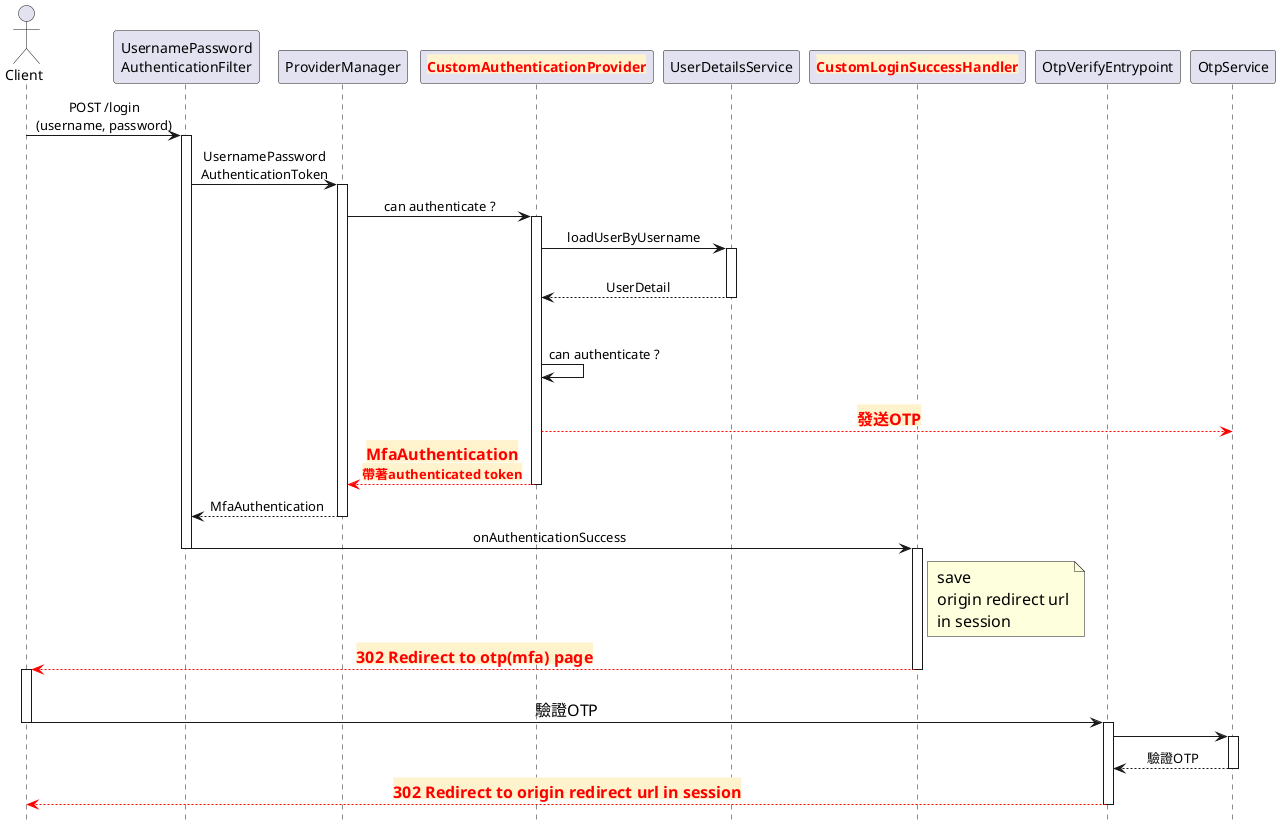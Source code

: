 @startuml
hide footbox
skinparam ResponseMessageBelowArrow true
skinparam SequenceMessageAlign center


actor "Client" as Client
participant "UsernamePassword\nAuthenticationFilter" as Filter
participant "ProviderManager" as Manager
participant "<back:#fff3cd><color:red>**CustomAuthenticationProvider**</color></back>" as Provider
participant "UserDetailsService" as UDS
participant "<back:#fff3cd><color:red>**CustomLoginSuccessHandler**</color></back>" as SuccessHandler
participant "OtpVerifyEntrypoint" as OVE
participant "OtpService" as OTS

Client -> Filter : POST /login\n(username, password)
activate Filter

Filter -> Manager : UsernamePassword\nAuthenticationToken
activate Manager

Manager -> Provider : can authenticate ?
activate Provider

Provider -> UDS : loadUserByUsername
activate UDS
UDS --> Provider : \n UserDetail
deactivate UDS

Provider -> Provider : \n\ncan authenticate ?
Provider -[#red]-> OTS: \n <size:16><back:#fff3cd><color:red>**發送OTP**</color></back>
Provider -[#red]--> Manager : <size:16><back:#fff3cd><color:red>**MfaAuthentication**</color></back>\n<back:#fff3cd><color:red>**帶著authenticated token**</color></back>
deactivate Provider

Manager --> Filter : MfaAuthentication
deactivate Manager

Filter -> SuccessHandler : onAuthenticationSuccess
deactivate Filter
activate SuccessHandler
note right of SuccessHandler
<size:16> save
<size:16> origin redirect url
<size:16> in session
end note
SuccessHandler -[#red]-> Client : <size:16><back:#fff3cd><color:red>**302 Redirect to otp(mfa) page**</color></back>
deactivate SuccessHandler
activate Client
Client -> OVE : \n <size:16>驗證OTP
deactivate Client
activate OVE
OVE -> OTS :
activate OTS
OTS --> OVE : 驗證OTP
deactivate OTS
OVE -[#red]-> Client: <size:16><back:#fff3cd><color:red>**302 Redirect to origin redirect url in session**
deactivate OVE
@enduml